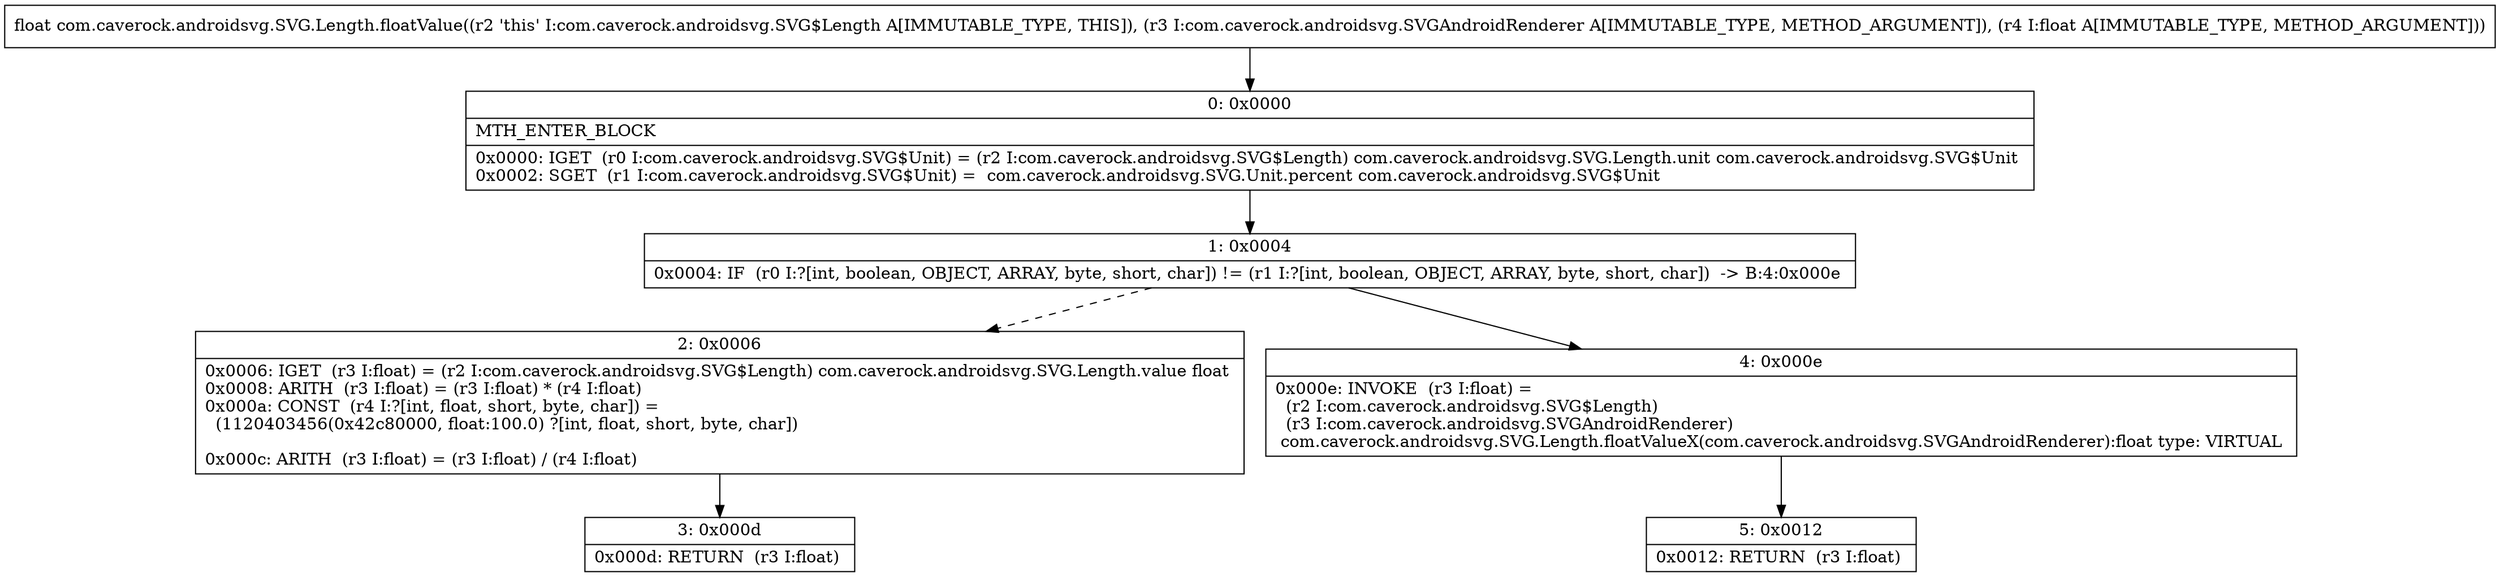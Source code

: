 digraph "CFG forcom.caverock.androidsvg.SVG.Length.floatValue(Lcom\/caverock\/androidsvg\/SVGAndroidRenderer;F)F" {
Node_0 [shape=record,label="{0\:\ 0x0000|MTH_ENTER_BLOCK\l|0x0000: IGET  (r0 I:com.caverock.androidsvg.SVG$Unit) = (r2 I:com.caverock.androidsvg.SVG$Length) com.caverock.androidsvg.SVG.Length.unit com.caverock.androidsvg.SVG$Unit \l0x0002: SGET  (r1 I:com.caverock.androidsvg.SVG$Unit) =  com.caverock.androidsvg.SVG.Unit.percent com.caverock.androidsvg.SVG$Unit \l}"];
Node_1 [shape=record,label="{1\:\ 0x0004|0x0004: IF  (r0 I:?[int, boolean, OBJECT, ARRAY, byte, short, char]) != (r1 I:?[int, boolean, OBJECT, ARRAY, byte, short, char])  \-\> B:4:0x000e \l}"];
Node_2 [shape=record,label="{2\:\ 0x0006|0x0006: IGET  (r3 I:float) = (r2 I:com.caverock.androidsvg.SVG$Length) com.caverock.androidsvg.SVG.Length.value float \l0x0008: ARITH  (r3 I:float) = (r3 I:float) * (r4 I:float) \l0x000a: CONST  (r4 I:?[int, float, short, byte, char]) = \l  (1120403456(0x42c80000, float:100.0) ?[int, float, short, byte, char])\l \l0x000c: ARITH  (r3 I:float) = (r3 I:float) \/ (r4 I:float) \l}"];
Node_3 [shape=record,label="{3\:\ 0x000d|0x000d: RETURN  (r3 I:float) \l}"];
Node_4 [shape=record,label="{4\:\ 0x000e|0x000e: INVOKE  (r3 I:float) = \l  (r2 I:com.caverock.androidsvg.SVG$Length)\l  (r3 I:com.caverock.androidsvg.SVGAndroidRenderer)\l com.caverock.androidsvg.SVG.Length.floatValueX(com.caverock.androidsvg.SVGAndroidRenderer):float type: VIRTUAL \l}"];
Node_5 [shape=record,label="{5\:\ 0x0012|0x0012: RETURN  (r3 I:float) \l}"];
MethodNode[shape=record,label="{float com.caverock.androidsvg.SVG.Length.floatValue((r2 'this' I:com.caverock.androidsvg.SVG$Length A[IMMUTABLE_TYPE, THIS]), (r3 I:com.caverock.androidsvg.SVGAndroidRenderer A[IMMUTABLE_TYPE, METHOD_ARGUMENT]), (r4 I:float A[IMMUTABLE_TYPE, METHOD_ARGUMENT])) }"];
MethodNode -> Node_0;
Node_0 -> Node_1;
Node_1 -> Node_2[style=dashed];
Node_1 -> Node_4;
Node_2 -> Node_3;
Node_4 -> Node_5;
}

